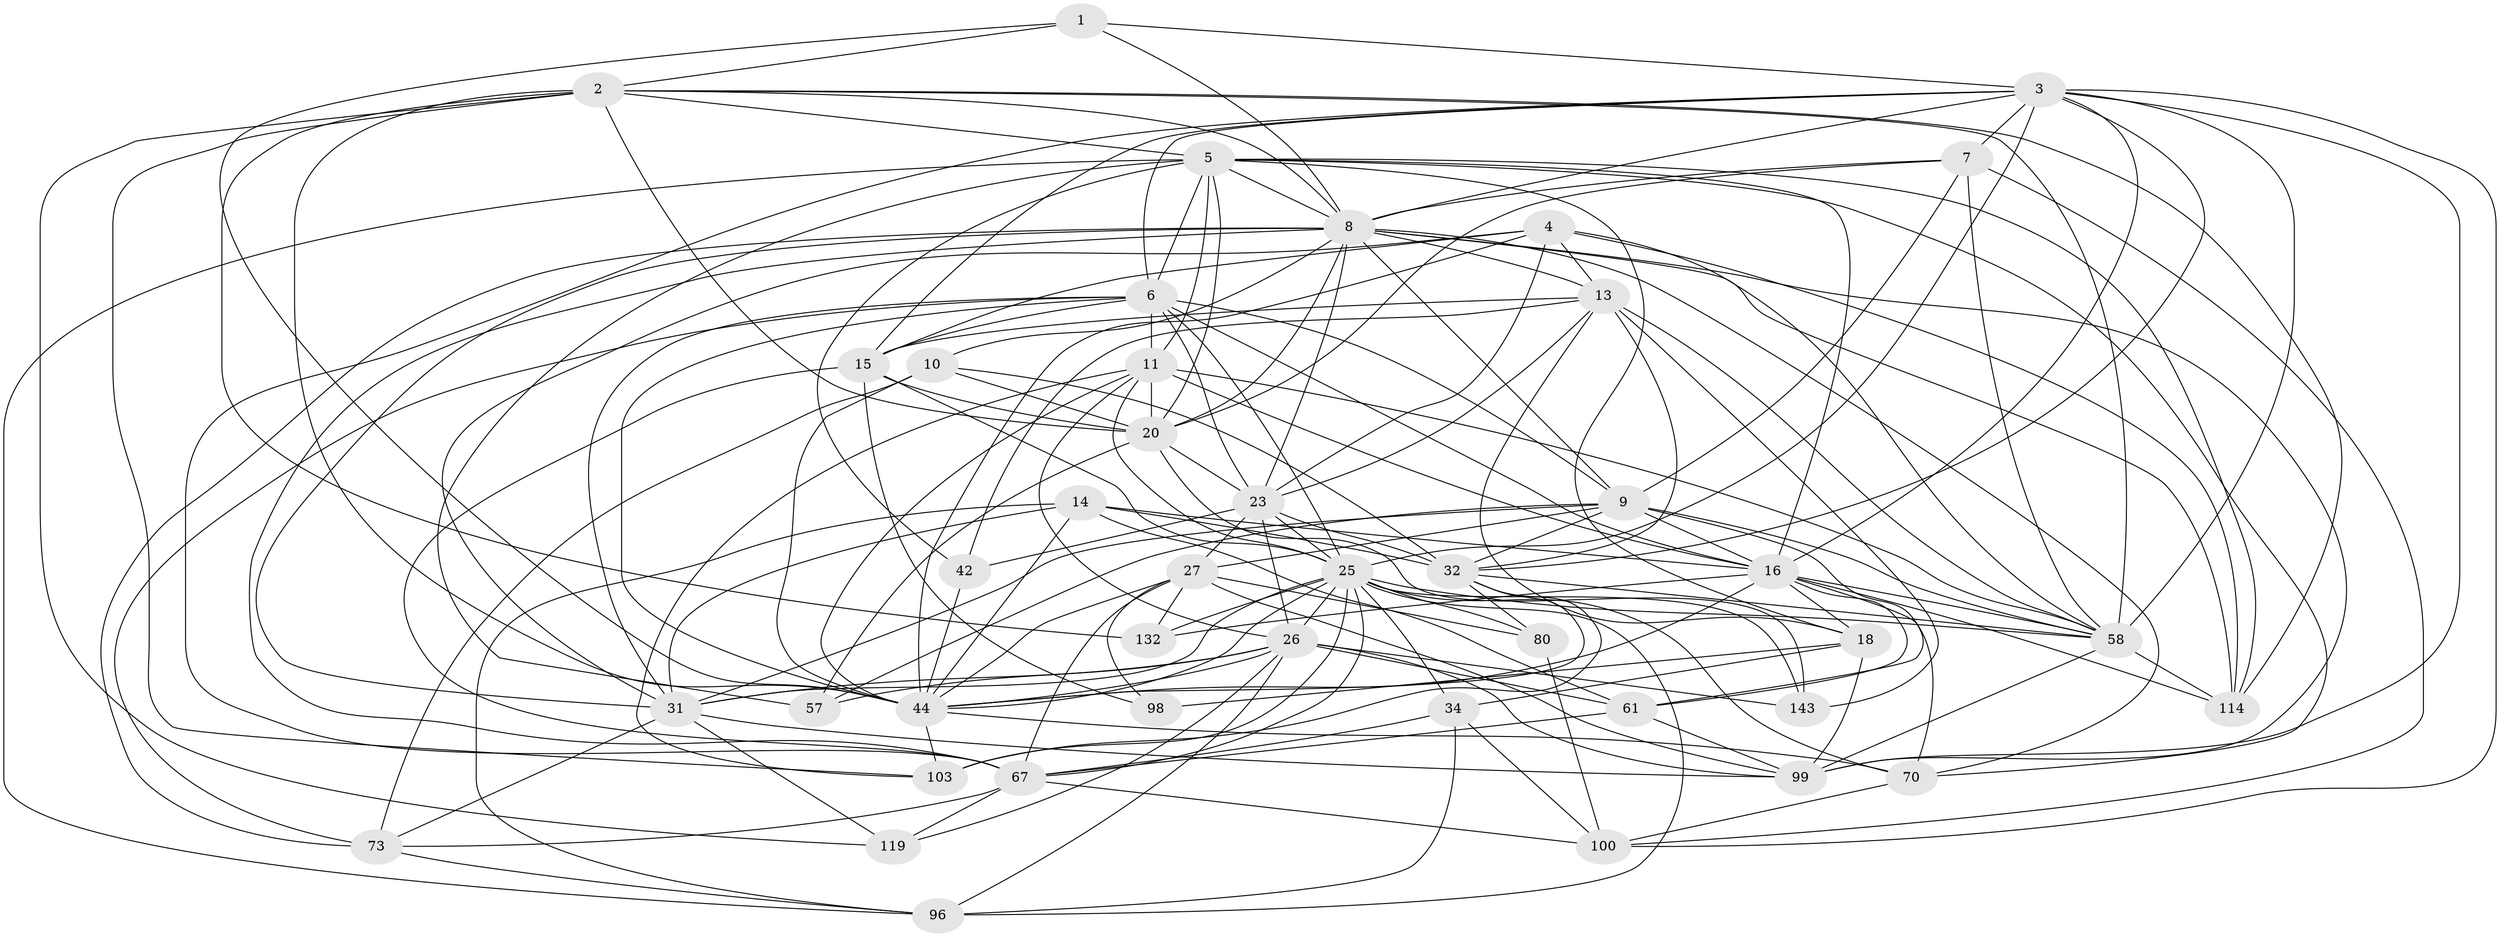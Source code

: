 // original degree distribution, {4: 1.0}
// Generated by graph-tools (version 1.1) at 2025/20/03/04/25 18:20:44]
// undirected, 42 vertices, 169 edges
graph export_dot {
graph [start="1"]
  node [color=gray90,style=filled];
  1;
  2 [super="+53"];
  3 [super="+62+30+38+76"];
  4 [super="+66+12"];
  5 [super="+24+72+29"];
  6 [super="+60+37+17"];
  7 [super="+111"];
  8 [super="+49+127"];
  9 [super="+28"];
  10 [super="+51"];
  11 [super="+87+41"];
  13 [super="+125+75+93"];
  14 [super="+86"];
  15 [super="+64"];
  16 [super="+19"];
  18 [super="+50"];
  20 [super="+22+129"];
  23 [super="+54"];
  25 [super="+45+107"];
  26 [super="+128+48"];
  27 [super="+36"];
  31 [super="+35+88+33"];
  32 [super="+90+95"];
  34 [super="+115"];
  42;
  44 [super="+56+47+46"];
  57;
  58 [super="+89+116+74"];
  61 [super="+124"];
  67 [super="+77+137+108"];
  70 [super="+102"];
  73 [super="+109"];
  80;
  96 [super="+133"];
  98;
  99 [super="+135+140"];
  100 [super="+106"];
  103 [super="+122"];
  114 [super="+131"];
  119;
  132;
  143;
  1 -- 3;
  1 -- 2;
  1 -- 44;
  1 -- 8;
  2 -- 5;
  2 -- 132;
  2 -- 103;
  2 -- 119;
  2 -- 114;
  2 -- 44;
  2 -- 8;
  2 -- 20;
  2 -- 58;
  3 -- 32;
  3 -- 67;
  3 -- 100;
  3 -- 58 [weight=2];
  3 -- 6;
  3 -- 15 [weight=2];
  3 -- 8;
  3 -- 16;
  3 -- 25;
  3 -- 99;
  3 -- 7;
  4 -- 23;
  4 -- 13 [weight=2];
  4 -- 114;
  4 -- 31;
  4 -- 58;
  4 -- 44;
  4 -- 15;
  5 -- 18;
  5 -- 42;
  5 -- 57;
  5 -- 96;
  5 -- 20;
  5 -- 70;
  5 -- 114;
  5 -- 8;
  5 -- 11;
  5 -- 16;
  5 -- 6;
  6 -- 16;
  6 -- 23;
  6 -- 15;
  6 -- 25;
  6 -- 44 [weight=2];
  6 -- 9 [weight=3];
  6 -- 73;
  6 -- 11;
  6 -- 31;
  7 -- 58;
  7 -- 100;
  7 -- 8;
  7 -- 20;
  7 -- 9;
  8 -- 10;
  8 -- 99;
  8 -- 67;
  8 -- 9;
  8 -- 73;
  8 -- 114;
  8 -- 20;
  8 -- 31;
  8 -- 70;
  8 -- 13;
  8 -- 23;
  9 -- 32;
  9 -- 16;
  9 -- 57;
  9 -- 58;
  9 -- 27;
  9 -- 61;
  9 -- 31;
  10 -- 73;
  10 -- 32;
  10 -- 44 [weight=2];
  10 -- 20;
  11 -- 103;
  11 -- 25;
  11 -- 20;
  11 -- 26;
  11 -- 16 [weight=2];
  11 -- 44;
  11 -- 58;
  13 -- 42;
  13 -- 18;
  13 -- 15;
  13 -- 32;
  13 -- 143;
  13 -- 58;
  13 -- 23;
  14 -- 32;
  14 -- 96;
  14 -- 61;
  14 -- 31;
  14 -- 44;
  14 -- 16;
  15 -- 67;
  15 -- 98;
  15 -- 20;
  15 -- 25 [weight=2];
  16 -- 132;
  16 -- 18 [weight=2];
  16 -- 44;
  16 -- 114;
  16 -- 58 [weight=2];
  16 -- 61;
  16 -- 70;
  18 -- 98 [weight=2];
  18 -- 99;
  18 -- 34;
  20 -- 57;
  20 -- 143;
  20 -- 23;
  23 -- 25;
  23 -- 32;
  23 -- 42;
  23 -- 26;
  23 -- 27;
  25 -- 67;
  25 -- 132;
  25 -- 143;
  25 -- 80;
  25 -- 26 [weight=2];
  25 -- 31;
  25 -- 96;
  25 -- 34 [weight=2];
  25 -- 103 [weight=2];
  25 -- 44 [weight=2];
  25 -- 70;
  25 -- 58;
  26 -- 119;
  26 -- 96;
  26 -- 99;
  26 -- 44;
  26 -- 143;
  26 -- 57;
  26 -- 61;
  26 -- 31;
  27 -- 98;
  27 -- 80;
  27 -- 67;
  27 -- 132;
  27 -- 99;
  27 -- 44;
  31 -- 119;
  31 -- 73;
  31 -- 99;
  32 -- 80;
  32 -- 103;
  32 -- 44;
  32 -- 58;
  34 -- 100;
  34 -- 96;
  34 -- 67;
  42 -- 44;
  44 -- 103;
  44 -- 70;
  58 -- 114;
  58 -- 99;
  61 -- 67;
  61 -- 99;
  67 -- 73;
  67 -- 100;
  67 -- 119;
  70 -- 100;
  73 -- 96;
  80 -- 100;
}
